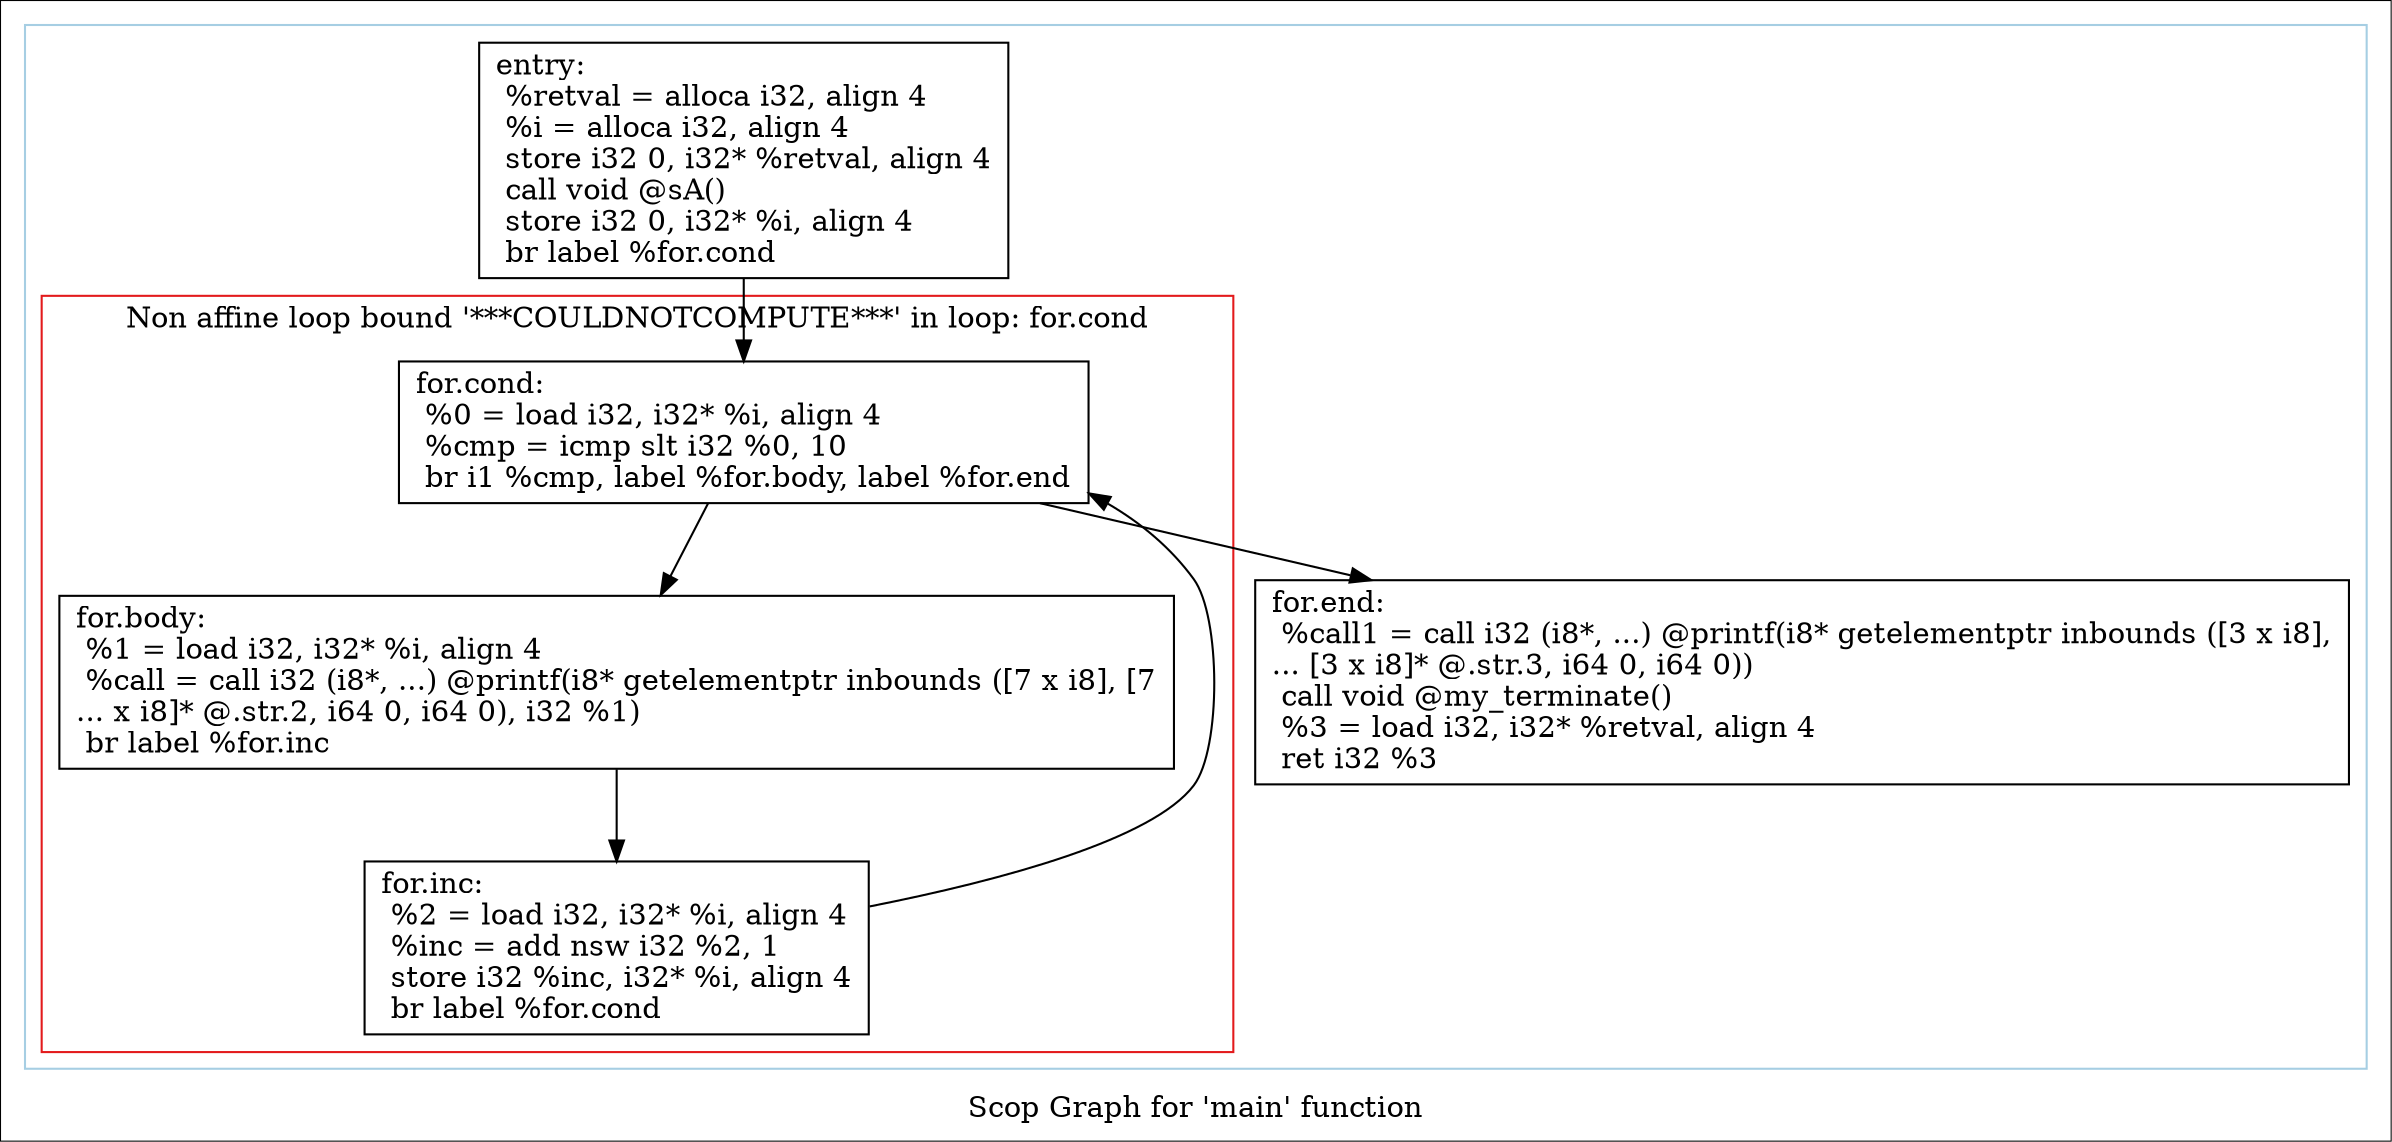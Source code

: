 digraph "Scop Graph for 'main' function" {
	label="Scop Graph for 'main' function";

	Node0x103edc0 [shape=record,label="{entry:\l  %retval = alloca i32, align 4\l  %i = alloca i32, align 4\l  store i32 0, i32* %retval, align 4\l  call void @sA()\l  store i32 0, i32* %i, align 4\l  br label %for.cond\l}"];
	Node0x103edc0 -> Node0x103ede0;
	Node0x103ede0 [shape=record,label="{for.cond:                                         \l  %0 = load i32, i32* %i, align 4\l  %cmp = icmp slt i32 %0, 10\l  br i1 %cmp, label %for.body, label %for.end\l}"];
	Node0x103ede0 -> Node0x103f0a0;
	Node0x103ede0 -> Node0x10505b0;
	Node0x103f0a0 [shape=record,label="{for.body:                                         \l  %1 = load i32, i32* %i, align 4\l  %call = call i32 (i8*, ...) @printf(i8* getelementptr inbounds ([7 x i8], [7\l... x i8]* @.str.2, i64 0, i64 0), i32 %1)\l  br label %for.inc\l}"];
	Node0x103f0a0 -> Node0x1050810;
	Node0x1050810 [shape=record,label="{for.inc:                                          \l  %2 = load i32, i32* %i, align 4\l  %inc = add nsw i32 %2, 1\l  store i32 %inc, i32* %i, align 4\l  br label %for.cond\l}"];
	Node0x1050810 -> Node0x103ede0[constraint=false];
	Node0x10505b0 [shape=record,label="{for.end:                                          \l  %call1 = call i32 (i8*, ...) @printf(i8* getelementptr inbounds ([3 x i8],\l... [3 x i8]* @.str.3, i64 0, i64 0))\l  call void @my_terminate()\l  %3 = load i32, i32* %retval, align 4\l  ret i32 %3\l}"];
	colorscheme = "paired12"
        subgraph cluster_0xfec490 {
          label = "";
          style = solid;
          color = 1
          subgraph cluster_0x1017570 {
            label = "Non affine loop bound '***COULDNOTCOMPUTE***' in loop: for.cond";
            style = solid;
            color = 6
            Node0x103ede0;
            Node0x103f0a0;
            Node0x1050810;
          }
          Node0x103edc0;
          Node0x10505b0;
        }
}

